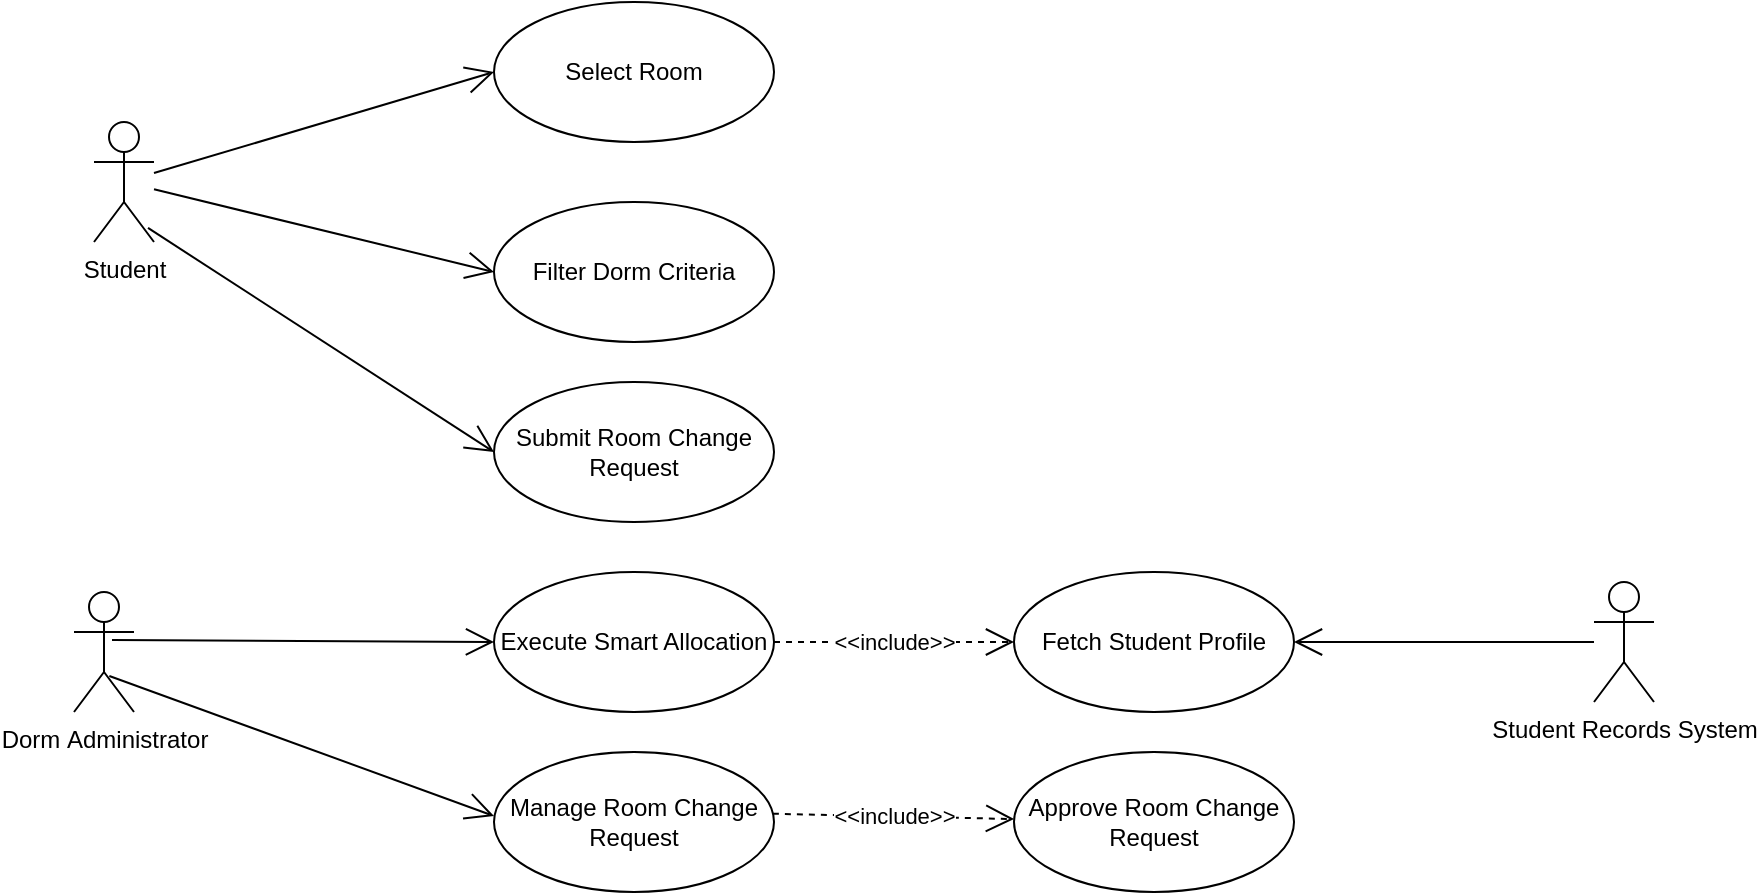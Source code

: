 <mxfile version="28.2.8">
  <diagram name="第 1 页" id="mzkDY1gSRXMBra3qCqXB">
    <mxGraphModel dx="2058" dy="1116" grid="1" gridSize="10" guides="1" tooltips="1" connect="1" arrows="1" fold="1" page="1" pageScale="1" pageWidth="827" pageHeight="1169" math="0" shadow="0">
      <root>
        <mxCell id="0" />
        <mxCell id="1" parent="0" />
        <mxCell id="PuQas97yZy32qCBe7Alc-1" value="Student" style="shape=umlActor;verticalLabelPosition=bottom;verticalAlign=top;html=1;" parent="1" vertex="1">
          <mxGeometry x="60" y="200" width="30" height="60" as="geometry" />
        </mxCell>
        <mxCell id="PuQas97yZy32qCBe7Alc-2" value="Select Room" style="ellipse;whiteSpace=wrap;html=1;" parent="1" vertex="1">
          <mxGeometry x="260" y="140" width="140" height="70" as="geometry" />
        </mxCell>
        <mxCell id="PuQas97yZy32qCBe7Alc-8" value="Dorm&amp;nbsp;&lt;span style=&quot;background-color: transparent; color: light-dark(rgb(0, 0, 0), rgb(255, 255, 255));&quot;&gt;Administrator&lt;/span&gt;" style="shape=umlActor;verticalLabelPosition=bottom;verticalAlign=top;html=1;" parent="1" vertex="1">
          <mxGeometry x="50" y="435" width="30" height="60" as="geometry" />
        </mxCell>
        <mxCell id="PuQas97yZy32qCBe7Alc-16" value="" style="endArrow=open;endFill=1;endSize=12;html=1;rounded=0;entryX=0;entryY=0.5;entryDx=0;entryDy=0;" parent="1" source="PuQas97yZy32qCBe7Alc-1" target="PuQas97yZy32qCBe7Alc-2" edge="1">
          <mxGeometry width="160" relative="1" as="geometry">
            <mxPoint x="330" y="330" as="sourcePoint" />
            <mxPoint x="490" y="480" as="targetPoint" />
          </mxGeometry>
        </mxCell>
        <mxCell id="PuQas97yZy32qCBe7Alc-17" value="Filter Dorm Criteria" style="ellipse;whiteSpace=wrap;html=1;" parent="1" vertex="1">
          <mxGeometry x="260" y="240" width="140" height="70" as="geometry" />
        </mxCell>
        <mxCell id="PuQas97yZy32qCBe7Alc-18" value="Submit Room Change Request" style="ellipse;whiteSpace=wrap;html=1;" parent="1" vertex="1">
          <mxGeometry x="260" y="330" width="140" height="70" as="geometry" />
        </mxCell>
        <mxCell id="PuQas97yZy32qCBe7Alc-19" value="Approve Room Change Request" style="ellipse;whiteSpace=wrap;html=1;" parent="1" vertex="1">
          <mxGeometry x="520" y="515" width="140" height="70" as="geometry" />
        </mxCell>
        <mxCell id="PuQas97yZy32qCBe7Alc-20" value="Manage Room Change Request" style="ellipse;whiteSpace=wrap;html=1;" parent="1" vertex="1">
          <mxGeometry x="260" y="515" width="140" height="70" as="geometry" />
        </mxCell>
        <mxCell id="PuQas97yZy32qCBe7Alc-21" value="" style="endArrow=open;endFill=1;endSize=12;html=1;rounded=0;entryX=0;entryY=0.5;entryDx=0;entryDy=0;" parent="1" source="PuQas97yZy32qCBe7Alc-1" target="PuQas97yZy32qCBe7Alc-17" edge="1">
          <mxGeometry width="160" relative="1" as="geometry">
            <mxPoint x="190" y="250" as="sourcePoint" />
            <mxPoint x="380" y="190" as="targetPoint" />
          </mxGeometry>
        </mxCell>
        <mxCell id="PuQas97yZy32qCBe7Alc-22" value="" style="endArrow=open;endFill=1;endSize=12;html=1;rounded=0;entryX=0;entryY=0.457;entryDx=0;entryDy=0;entryPerimeter=0;exitX=0.589;exitY=0.7;exitDx=0;exitDy=0;exitPerimeter=0;" parent="1" source="PuQas97yZy32qCBe7Alc-8" target="PuQas97yZy32qCBe7Alc-20" edge="1">
          <mxGeometry width="160" relative="1" as="geometry">
            <mxPoint x="90" y="480" as="sourcePoint" />
            <mxPoint x="300" y="462" as="targetPoint" />
          </mxGeometry>
        </mxCell>
        <mxCell id="PuQas97yZy32qCBe7Alc-25" value="" style="endArrow=open;endFill=1;endSize=12;html=1;rounded=0;entryX=0;entryY=0.5;entryDx=0;entryDy=0;exitX=0.9;exitY=0.883;exitDx=0;exitDy=0;exitPerimeter=0;" parent="1" source="PuQas97yZy32qCBe7Alc-1" target="PuQas97yZy32qCBe7Alc-18" edge="1">
          <mxGeometry width="160" relative="1" as="geometry">
            <mxPoint x="80" y="290" as="sourcePoint" />
            <mxPoint x="270" y="322" as="targetPoint" />
          </mxGeometry>
        </mxCell>
        <mxCell id="PuQas97yZy32qCBe7Alc-27" value="Student Records System" style="shape=umlActor;verticalLabelPosition=bottom;verticalAlign=top;html=1;" parent="1" vertex="1">
          <mxGeometry x="810" y="430" width="30" height="60" as="geometry" />
        </mxCell>
        <mxCell id="PuQas97yZy32qCBe7Alc-29" value="Execute Smart Allocation" style="ellipse;whiteSpace=wrap;html=1;" parent="1" vertex="1">
          <mxGeometry x="260" y="425" width="140" height="70" as="geometry" />
        </mxCell>
        <mxCell id="PuQas97yZy32qCBe7Alc-30" value="" style="endArrow=open;endFill=1;endSize=12;html=1;rounded=0;entryX=0;entryY=0.5;entryDx=0;entryDy=0;exitX=0.633;exitY=0.4;exitDx=0;exitDy=0;exitPerimeter=0;" parent="1" source="PuQas97yZy32qCBe7Alc-8" target="PuQas97yZy32qCBe7Alc-29" edge="1">
          <mxGeometry width="160" relative="1" as="geometry">
            <mxPoint x="80" y="460" as="sourcePoint" />
            <mxPoint x="300" y="556" as="targetPoint" />
          </mxGeometry>
        </mxCell>
        <mxCell id="PuQas97yZy32qCBe7Alc-33" value="Fetch Student Profile" style="ellipse;whiteSpace=wrap;html=1;" parent="1" vertex="1">
          <mxGeometry x="520" y="425" width="140" height="70" as="geometry" />
        </mxCell>
        <mxCell id="PuQas97yZy32qCBe7Alc-36" value="" style="endArrow=open;endFill=1;endSize=12;html=1;rounded=0;entryX=1;entryY=0.5;entryDx=0;entryDy=0;" parent="1" source="PuQas97yZy32qCBe7Alc-27" target="PuQas97yZy32qCBe7Alc-33" edge="1">
          <mxGeometry width="160" relative="1" as="geometry">
            <mxPoint x="240" y="310" as="sourcePoint" />
            <mxPoint x="775" y="520" as="targetPoint" />
          </mxGeometry>
        </mxCell>
        <mxCell id="BerswW6RCTSH0etyZjzb-1" value="&amp;lt;&amp;lt;include&amp;gt;&amp;gt;" style="endArrow=open;endSize=12;dashed=1;html=1;rounded=0;exitX=1;exitY=0.5;exitDx=0;exitDy=0;entryX=0;entryY=0.5;entryDx=0;entryDy=0;" parent="1" source="PuQas97yZy32qCBe7Alc-29" target="PuQas97yZy32qCBe7Alc-33" edge="1">
          <mxGeometry width="160" relative="1" as="geometry">
            <mxPoint x="420" y="420" as="sourcePoint" />
            <mxPoint x="580" y="420" as="targetPoint" />
            <mxPoint as="offset" />
          </mxGeometry>
        </mxCell>
        <mxCell id="BerswW6RCTSH0etyZjzb-2" value="&amp;lt;&amp;lt;include&amp;gt;&amp;gt;" style="endArrow=open;endSize=12;dashed=1;html=1;rounded=0;exitX=0.996;exitY=0.441;exitDx=0;exitDy=0;exitPerimeter=0;" parent="1" source="PuQas97yZy32qCBe7Alc-20" target="PuQas97yZy32qCBe7Alc-19" edge="1">
          <mxGeometry width="160" relative="1" as="geometry">
            <mxPoint x="480" y="480" as="sourcePoint" />
            <mxPoint x="600" y="480" as="targetPoint" />
            <mxPoint as="offset" />
          </mxGeometry>
        </mxCell>
      </root>
    </mxGraphModel>
  </diagram>
</mxfile>
